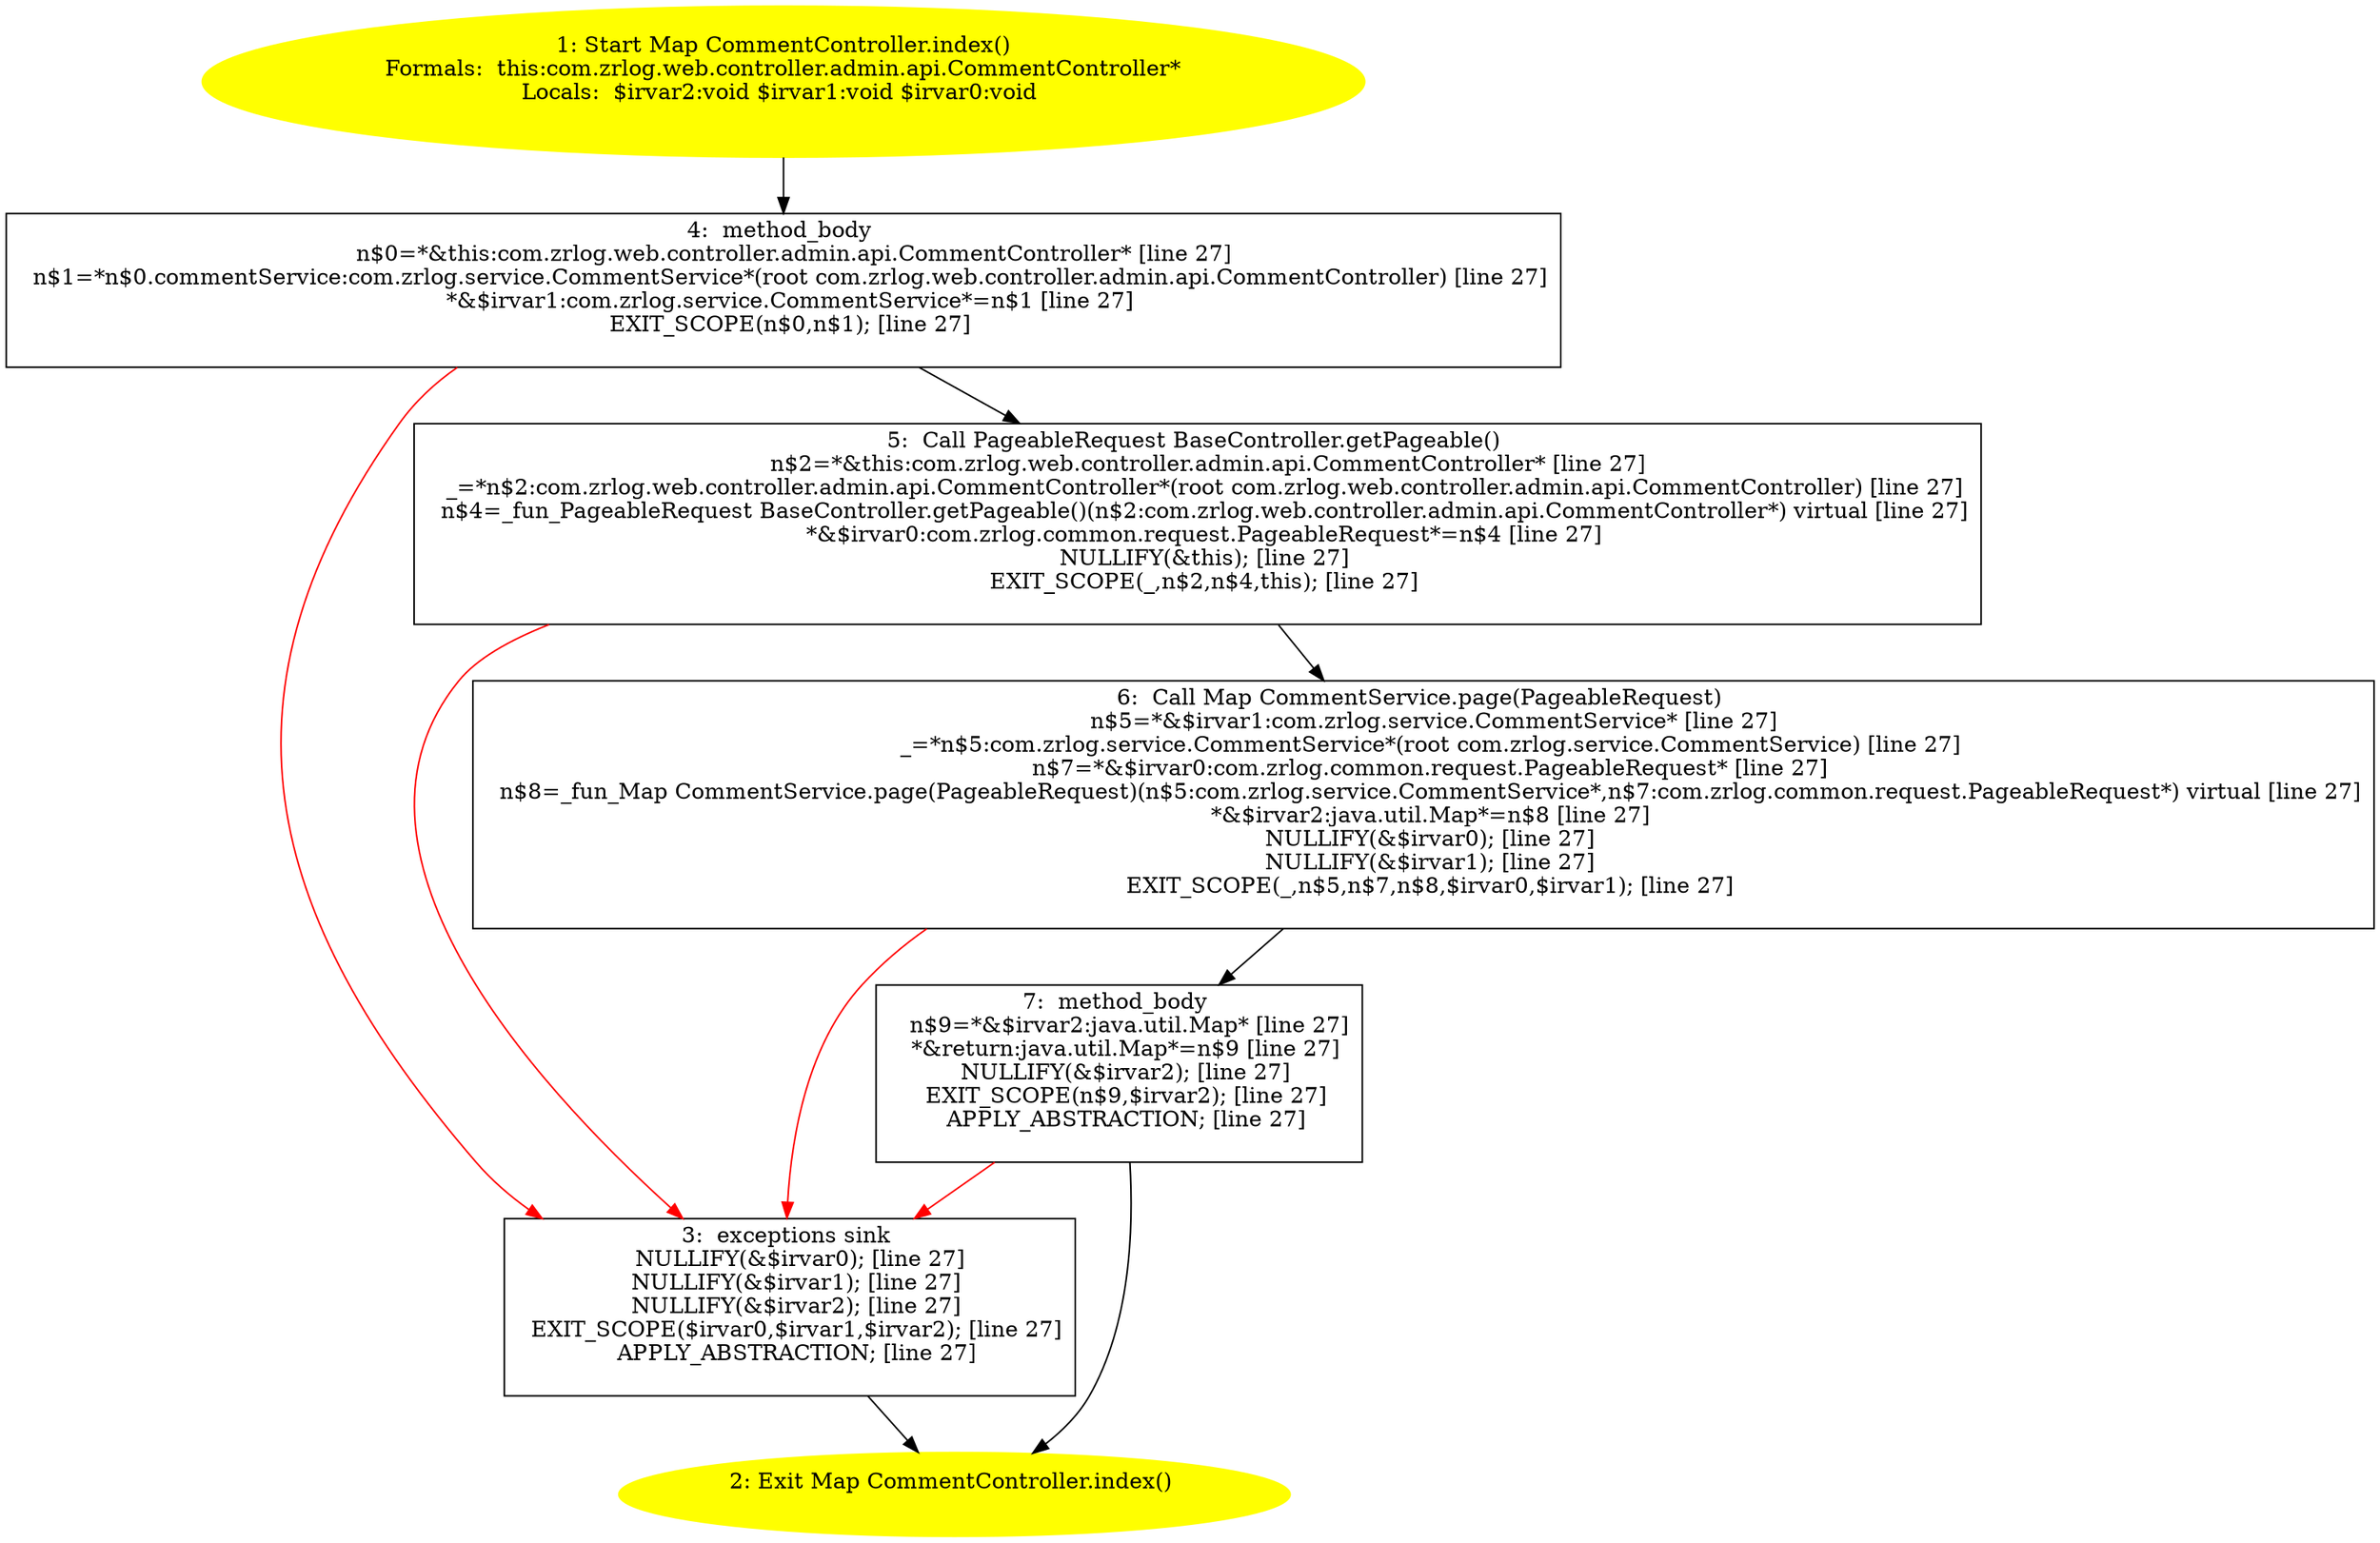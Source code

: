 /* @generated */
digraph cfg {
"com.zrlog.web.controller.admin.api.CommentController.index():java.util.Map.59a7674aea696ff711b50d18afba501c_1" [label="1: Start Map CommentController.index()\nFormals:  this:com.zrlog.web.controller.admin.api.CommentController*\nLocals:  $irvar2:void $irvar1:void $irvar0:void \n  " color=yellow style=filled]
	

	 "com.zrlog.web.controller.admin.api.CommentController.index():java.util.Map.59a7674aea696ff711b50d18afba501c_1" -> "com.zrlog.web.controller.admin.api.CommentController.index():java.util.Map.59a7674aea696ff711b50d18afba501c_4" ;
"com.zrlog.web.controller.admin.api.CommentController.index():java.util.Map.59a7674aea696ff711b50d18afba501c_2" [label="2: Exit Map CommentController.index() \n  " color=yellow style=filled]
	

"com.zrlog.web.controller.admin.api.CommentController.index():java.util.Map.59a7674aea696ff711b50d18afba501c_3" [label="3:  exceptions sink \n   NULLIFY(&$irvar0); [line 27]\n  NULLIFY(&$irvar1); [line 27]\n  NULLIFY(&$irvar2); [line 27]\n  EXIT_SCOPE($irvar0,$irvar1,$irvar2); [line 27]\n  APPLY_ABSTRACTION; [line 27]\n " shape="box"]
	

	 "com.zrlog.web.controller.admin.api.CommentController.index():java.util.Map.59a7674aea696ff711b50d18afba501c_3" -> "com.zrlog.web.controller.admin.api.CommentController.index():java.util.Map.59a7674aea696ff711b50d18afba501c_2" ;
"com.zrlog.web.controller.admin.api.CommentController.index():java.util.Map.59a7674aea696ff711b50d18afba501c_4" [label="4:  method_body \n   n$0=*&this:com.zrlog.web.controller.admin.api.CommentController* [line 27]\n  n$1=*n$0.commentService:com.zrlog.service.CommentService*(root com.zrlog.web.controller.admin.api.CommentController) [line 27]\n  *&$irvar1:com.zrlog.service.CommentService*=n$1 [line 27]\n  EXIT_SCOPE(n$0,n$1); [line 27]\n " shape="box"]
	

	 "com.zrlog.web.controller.admin.api.CommentController.index():java.util.Map.59a7674aea696ff711b50d18afba501c_4" -> "com.zrlog.web.controller.admin.api.CommentController.index():java.util.Map.59a7674aea696ff711b50d18afba501c_5" ;
	 "com.zrlog.web.controller.admin.api.CommentController.index():java.util.Map.59a7674aea696ff711b50d18afba501c_4" -> "com.zrlog.web.controller.admin.api.CommentController.index():java.util.Map.59a7674aea696ff711b50d18afba501c_3" [color="red" ];
"com.zrlog.web.controller.admin.api.CommentController.index():java.util.Map.59a7674aea696ff711b50d18afba501c_5" [label="5:  Call PageableRequest BaseController.getPageable() \n   n$2=*&this:com.zrlog.web.controller.admin.api.CommentController* [line 27]\n  _=*n$2:com.zrlog.web.controller.admin.api.CommentController*(root com.zrlog.web.controller.admin.api.CommentController) [line 27]\n  n$4=_fun_PageableRequest BaseController.getPageable()(n$2:com.zrlog.web.controller.admin.api.CommentController*) virtual [line 27]\n  *&$irvar0:com.zrlog.common.request.PageableRequest*=n$4 [line 27]\n  NULLIFY(&this); [line 27]\n  EXIT_SCOPE(_,n$2,n$4,this); [line 27]\n " shape="box"]
	

	 "com.zrlog.web.controller.admin.api.CommentController.index():java.util.Map.59a7674aea696ff711b50d18afba501c_5" -> "com.zrlog.web.controller.admin.api.CommentController.index():java.util.Map.59a7674aea696ff711b50d18afba501c_6" ;
	 "com.zrlog.web.controller.admin.api.CommentController.index():java.util.Map.59a7674aea696ff711b50d18afba501c_5" -> "com.zrlog.web.controller.admin.api.CommentController.index():java.util.Map.59a7674aea696ff711b50d18afba501c_3" [color="red" ];
"com.zrlog.web.controller.admin.api.CommentController.index():java.util.Map.59a7674aea696ff711b50d18afba501c_6" [label="6:  Call Map CommentService.page(PageableRequest) \n   n$5=*&$irvar1:com.zrlog.service.CommentService* [line 27]\n  _=*n$5:com.zrlog.service.CommentService*(root com.zrlog.service.CommentService) [line 27]\n  n$7=*&$irvar0:com.zrlog.common.request.PageableRequest* [line 27]\n  n$8=_fun_Map CommentService.page(PageableRequest)(n$5:com.zrlog.service.CommentService*,n$7:com.zrlog.common.request.PageableRequest*) virtual [line 27]\n  *&$irvar2:java.util.Map*=n$8 [line 27]\n  NULLIFY(&$irvar0); [line 27]\n  NULLIFY(&$irvar1); [line 27]\n  EXIT_SCOPE(_,n$5,n$7,n$8,$irvar0,$irvar1); [line 27]\n " shape="box"]
	

	 "com.zrlog.web.controller.admin.api.CommentController.index():java.util.Map.59a7674aea696ff711b50d18afba501c_6" -> "com.zrlog.web.controller.admin.api.CommentController.index():java.util.Map.59a7674aea696ff711b50d18afba501c_7" ;
	 "com.zrlog.web.controller.admin.api.CommentController.index():java.util.Map.59a7674aea696ff711b50d18afba501c_6" -> "com.zrlog.web.controller.admin.api.CommentController.index():java.util.Map.59a7674aea696ff711b50d18afba501c_3" [color="red" ];
"com.zrlog.web.controller.admin.api.CommentController.index():java.util.Map.59a7674aea696ff711b50d18afba501c_7" [label="7:  method_body \n   n$9=*&$irvar2:java.util.Map* [line 27]\n  *&return:java.util.Map*=n$9 [line 27]\n  NULLIFY(&$irvar2); [line 27]\n  EXIT_SCOPE(n$9,$irvar2); [line 27]\n  APPLY_ABSTRACTION; [line 27]\n " shape="box"]
	

	 "com.zrlog.web.controller.admin.api.CommentController.index():java.util.Map.59a7674aea696ff711b50d18afba501c_7" -> "com.zrlog.web.controller.admin.api.CommentController.index():java.util.Map.59a7674aea696ff711b50d18afba501c_2" ;
	 "com.zrlog.web.controller.admin.api.CommentController.index():java.util.Map.59a7674aea696ff711b50d18afba501c_7" -> "com.zrlog.web.controller.admin.api.CommentController.index():java.util.Map.59a7674aea696ff711b50d18afba501c_3" [color="red" ];
}
